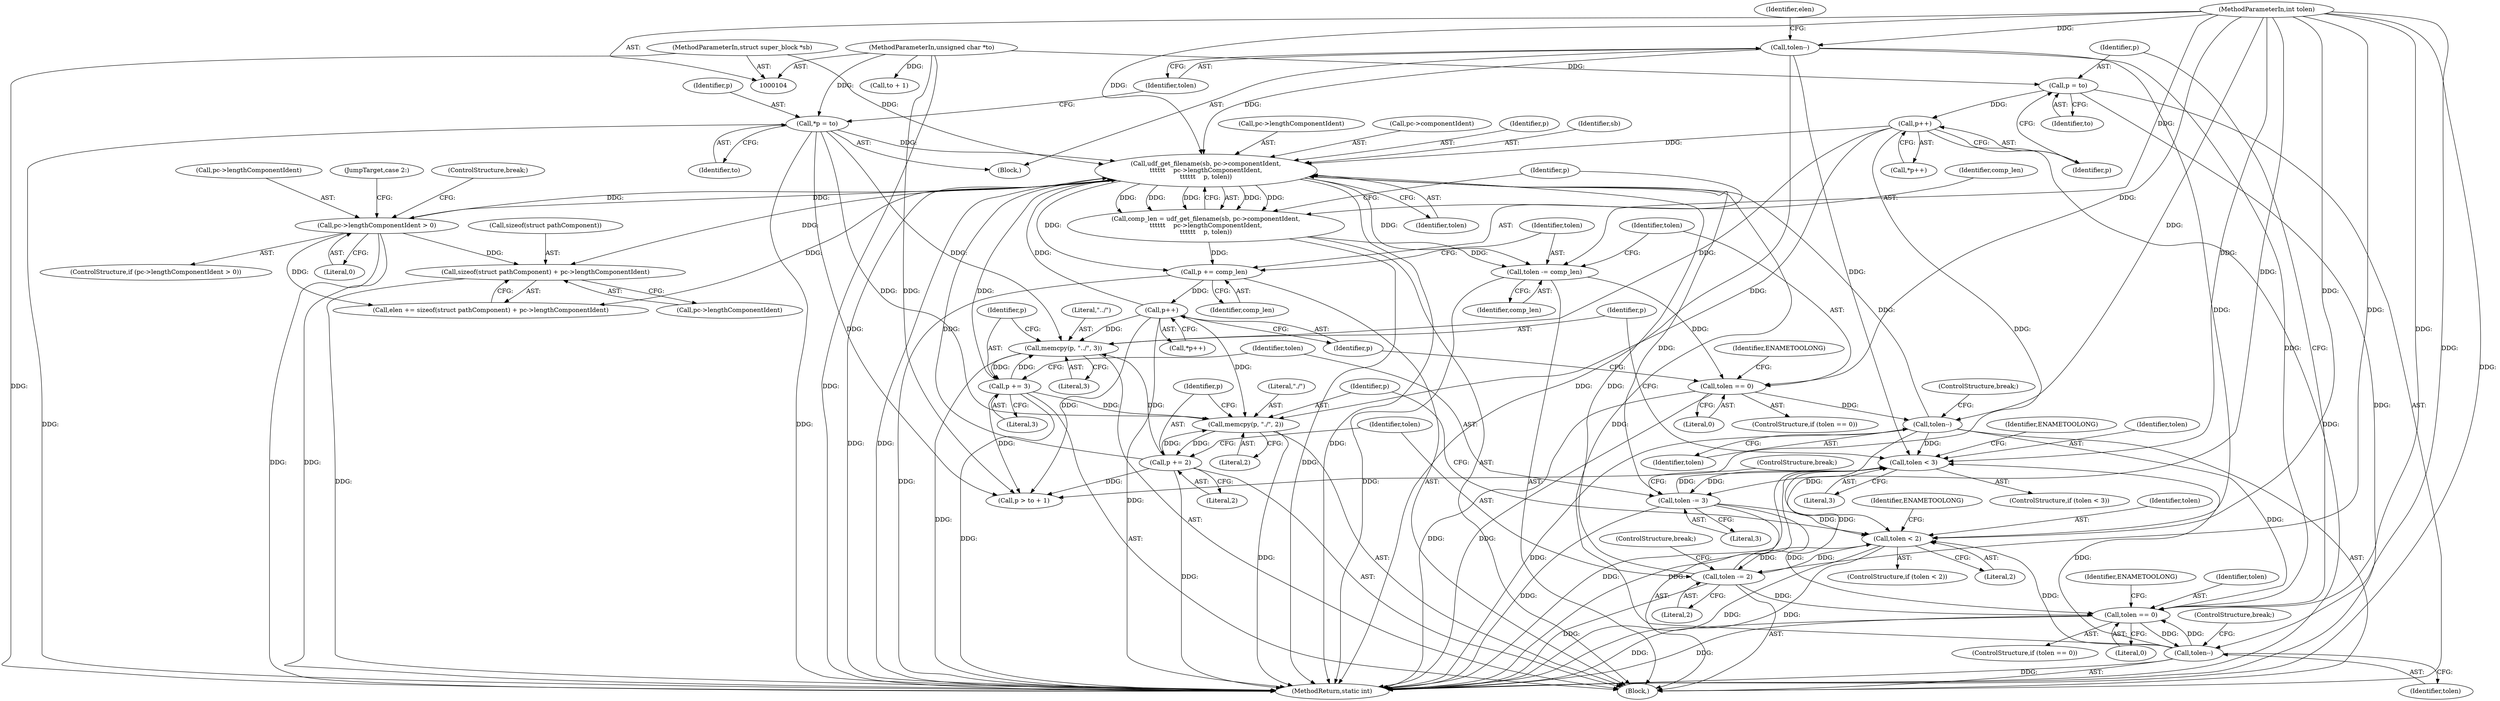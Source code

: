 digraph "0_linux_0e5cc9a40ada6046e6bc3bdfcd0c0d7e4b706b14_1@API" {
"1000241" [label="(Call,sizeof(struct pathComponent) + pc->lengthComponentIdent)"];
"1000208" [label="(Call,udf_get_filename(sb, pc->componentIdent,\n\t\t\t\t\t\t    pc->lengthComponentIdent,\n\t\t\t\t\t\t    p, tolen))"];
"1000105" [label="(MethodParameterIn,struct super_block *sb)"];
"1000142" [label="(Call,pc->lengthComponentIdent > 0)"];
"1000179" [label="(Call,p += 3)"];
"1000175" [label="(Call,memcpy(p, \"../\", 3))"];
"1000198" [label="(Call,p += 2)"];
"1000194" [label="(Call,memcpy(p, \"./\", 2))"];
"1000233" [label="(Call,p++)"];
"1000218" [label="(Call,p += comp_len)"];
"1000206" [label="(Call,comp_len = udf_get_filename(sb, pc->componentIdent,\n\t\t\t\t\t\t    pc->lengthComponentIdent,\n\t\t\t\t\t\t    p, tolen))"];
"1000118" [label="(Call,*p = to)"];
"1000108" [label="(MethodParameterIn,unsigned char *to)"];
"1000161" [label="(Call,p++)"];
"1000156" [label="(Call,p = to)"];
"1000236" [label="(Call,tolen--)"];
"1000225" [label="(Call,tolen == 0)"];
"1000221" [label="(Call,tolen -= comp_len)"];
"1000109" [label="(MethodParameterIn,int tolen)"];
"1000121" [label="(Call,tolen--)"];
"1000182" [label="(Call,tolen -= 3)"];
"1000169" [label="(Call,tolen < 3)"];
"1000201" [label="(Call,tolen -= 2)"];
"1000188" [label="(Call,tolen < 2)"];
"1000164" [label="(Call,tolen--)"];
"1000150" [label="(Call,tolen == 0)"];
"1000105" [label="(MethodParameterIn,struct super_block *sb)"];
"1000230" [label="(Identifier,ENAMETOOLONG)"];
"1000184" [label="(Literal,3)"];
"1000171" [label="(Literal,3)"];
"1000232" [label="(Call,*p++)"];
"1000222" [label="(Identifier,tolen)"];
"1000141" [label="(ControlStructure,if (pc->lengthComponentIdent > 0))"];
"1000267" [label="(MethodReturn,static int)"];
"1000206" [label="(Call,comp_len = udf_get_filename(sb, pc->componentIdent,\n\t\t\t\t\t\t    pc->lengthComponentIdent,\n\t\t\t\t\t\t    p, tolen))"];
"1000125" [label="(Identifier,elen)"];
"1000199" [label="(Identifier,p)"];
"1000202" [label="(Identifier,tolen)"];
"1000151" [label="(Identifier,tolen)"];
"1000176" [label="(Identifier,p)"];
"1000150" [label="(Call,tolen == 0)"];
"1000209" [label="(Identifier,sb)"];
"1000122" [label="(Identifier,tolen)"];
"1000241" [label="(Call,sizeof(struct pathComponent) + pc->lengthComponentIdent)"];
"1000196" [label="(Literal,\"./\")"];
"1000234" [label="(Identifier,p)"];
"1000168" [label="(ControlStructure,if (tolen < 3))"];
"1000236" [label="(Call,tolen--)"];
"1000177" [label="(Literal,\"../\")"];
"1000195" [label="(Identifier,p)"];
"1000198" [label="(Call,p += 2)"];
"1000194" [label="(Call,memcpy(p, \"./\", 2))"];
"1000239" [label="(Call,elen += sizeof(struct pathComponent) + pc->lengthComponentIdent)"];
"1000143" [label="(Call,pc->lengthComponentIdent)"];
"1000161" [label="(Call,p++)"];
"1000155" [label="(Identifier,ENAMETOOLONG)"];
"1000164" [label="(Call,tolen--)"];
"1000197" [label="(Literal,2)"];
"1000213" [label="(Call,pc->lengthComponentIdent)"];
"1000188" [label="(Call,tolen < 2)"];
"1000187" [label="(ControlStructure,if (tolen < 2))"];
"1000204" [label="(ControlStructure,break;)"];
"1000119" [label="(Identifier,p)"];
"1000219" [label="(Identifier,p)"];
"1000248" [label="(Call,p > to + 1)"];
"1000162" [label="(Identifier,p)"];
"1000165" [label="(Identifier,tolen)"];
"1000226" [label="(Identifier,tolen)"];
"1000152" [label="(Literal,0)"];
"1000121" [label="(Call,tolen--)"];
"1000146" [label="(Literal,0)"];
"1000160" [label="(Call,*p++)"];
"1000120" [label="(Identifier,to)"];
"1000208" [label="(Call,udf_get_filename(sb, pc->componentIdent,\n\t\t\t\t\t\t    pc->lengthComponentIdent,\n\t\t\t\t\t\t    p, tolen))"];
"1000224" [label="(ControlStructure,if (tolen == 0))"];
"1000185" [label="(ControlStructure,break;)"];
"1000181" [label="(Literal,3)"];
"1000218" [label="(Call,p += comp_len)"];
"1000244" [label="(Call,pc->lengthComponentIdent)"];
"1000225" [label="(Call,tolen == 0)"];
"1000149" [label="(ControlStructure,if (tolen == 0))"];
"1000233" [label="(Call,p++)"];
"1000142" [label="(Call,pc->lengthComponentIdent > 0)"];
"1000183" [label="(Identifier,tolen)"];
"1000207" [label="(Identifier,comp_len)"];
"1000110" [label="(Block,)"];
"1000190" [label="(Literal,2)"];
"1000169" [label="(Call,tolen < 3)"];
"1000158" [label="(Identifier,to)"];
"1000166" [label="(ControlStructure,break;)"];
"1000221" [label="(Call,tolen -= comp_len)"];
"1000147" [label="(ControlStructure,break;)"];
"1000148" [label="(JumpTarget,case 2:)"];
"1000193" [label="(Identifier,ENAMETOOLONG)"];
"1000220" [label="(Identifier,comp_len)"];
"1000238" [label="(ControlStructure,break;)"];
"1000157" [label="(Identifier,p)"];
"1000139" [label="(Block,)"];
"1000175" [label="(Call,memcpy(p, \"../\", 3))"];
"1000250" [label="(Call,to + 1)"];
"1000210" [label="(Call,pc->componentIdent)"];
"1000242" [label="(Call,sizeof(struct pathComponent))"];
"1000200" [label="(Literal,2)"];
"1000201" [label="(Call,tolen -= 2)"];
"1000108" [label="(MethodParameterIn,unsigned char *to)"];
"1000179" [label="(Call,p += 3)"];
"1000178" [label="(Literal,3)"];
"1000237" [label="(Identifier,tolen)"];
"1000118" [label="(Call,*p = to)"];
"1000223" [label="(Identifier,comp_len)"];
"1000227" [label="(Literal,0)"];
"1000180" [label="(Identifier,p)"];
"1000216" [label="(Identifier,p)"];
"1000156" [label="(Call,p = to)"];
"1000203" [label="(Literal,2)"];
"1000109" [label="(MethodParameterIn,int tolen)"];
"1000170" [label="(Identifier,tolen)"];
"1000174" [label="(Identifier,ENAMETOOLONG)"];
"1000189" [label="(Identifier,tolen)"];
"1000217" [label="(Identifier,tolen)"];
"1000182" [label="(Call,tolen -= 3)"];
"1000241" -> "1000239"  [label="AST: "];
"1000241" -> "1000244"  [label="CFG: "];
"1000242" -> "1000241"  [label="AST: "];
"1000244" -> "1000241"  [label="AST: "];
"1000239" -> "1000241"  [label="CFG: "];
"1000241" -> "1000267"  [label="DDG: "];
"1000208" -> "1000241"  [label="DDG: "];
"1000142" -> "1000241"  [label="DDG: "];
"1000208" -> "1000206"  [label="AST: "];
"1000208" -> "1000217"  [label="CFG: "];
"1000209" -> "1000208"  [label="AST: "];
"1000210" -> "1000208"  [label="AST: "];
"1000213" -> "1000208"  [label="AST: "];
"1000216" -> "1000208"  [label="AST: "];
"1000217" -> "1000208"  [label="AST: "];
"1000206" -> "1000208"  [label="CFG: "];
"1000208" -> "1000267"  [label="DDG: "];
"1000208" -> "1000267"  [label="DDG: "];
"1000208" -> "1000267"  [label="DDG: "];
"1000208" -> "1000142"  [label="DDG: "];
"1000208" -> "1000206"  [label="DDG: "];
"1000208" -> "1000206"  [label="DDG: "];
"1000208" -> "1000206"  [label="DDG: "];
"1000208" -> "1000206"  [label="DDG: "];
"1000208" -> "1000206"  [label="DDG: "];
"1000105" -> "1000208"  [label="DDG: "];
"1000142" -> "1000208"  [label="DDG: "];
"1000179" -> "1000208"  [label="DDG: "];
"1000198" -> "1000208"  [label="DDG: "];
"1000233" -> "1000208"  [label="DDG: "];
"1000118" -> "1000208"  [label="DDG: "];
"1000161" -> "1000208"  [label="DDG: "];
"1000236" -> "1000208"  [label="DDG: "];
"1000121" -> "1000208"  [label="DDG: "];
"1000182" -> "1000208"  [label="DDG: "];
"1000201" -> "1000208"  [label="DDG: "];
"1000164" -> "1000208"  [label="DDG: "];
"1000109" -> "1000208"  [label="DDG: "];
"1000208" -> "1000218"  [label="DDG: "];
"1000208" -> "1000221"  [label="DDG: "];
"1000208" -> "1000239"  [label="DDG: "];
"1000105" -> "1000104"  [label="AST: "];
"1000105" -> "1000267"  [label="DDG: "];
"1000142" -> "1000141"  [label="AST: "];
"1000142" -> "1000146"  [label="CFG: "];
"1000143" -> "1000142"  [label="AST: "];
"1000146" -> "1000142"  [label="AST: "];
"1000147" -> "1000142"  [label="CFG: "];
"1000148" -> "1000142"  [label="CFG: "];
"1000142" -> "1000267"  [label="DDG: "];
"1000142" -> "1000267"  [label="DDG: "];
"1000142" -> "1000239"  [label="DDG: "];
"1000179" -> "1000139"  [label="AST: "];
"1000179" -> "1000181"  [label="CFG: "];
"1000180" -> "1000179"  [label="AST: "];
"1000181" -> "1000179"  [label="AST: "];
"1000183" -> "1000179"  [label="CFG: "];
"1000179" -> "1000267"  [label="DDG: "];
"1000179" -> "1000175"  [label="DDG: "];
"1000175" -> "1000179"  [label="DDG: "];
"1000179" -> "1000194"  [label="DDG: "];
"1000179" -> "1000248"  [label="DDG: "];
"1000175" -> "1000139"  [label="AST: "];
"1000175" -> "1000178"  [label="CFG: "];
"1000176" -> "1000175"  [label="AST: "];
"1000177" -> "1000175"  [label="AST: "];
"1000178" -> "1000175"  [label="AST: "];
"1000180" -> "1000175"  [label="CFG: "];
"1000175" -> "1000267"  [label="DDG: "];
"1000198" -> "1000175"  [label="DDG: "];
"1000233" -> "1000175"  [label="DDG: "];
"1000118" -> "1000175"  [label="DDG: "];
"1000161" -> "1000175"  [label="DDG: "];
"1000198" -> "1000139"  [label="AST: "];
"1000198" -> "1000200"  [label="CFG: "];
"1000199" -> "1000198"  [label="AST: "];
"1000200" -> "1000198"  [label="AST: "];
"1000202" -> "1000198"  [label="CFG: "];
"1000198" -> "1000267"  [label="DDG: "];
"1000198" -> "1000194"  [label="DDG: "];
"1000194" -> "1000198"  [label="DDG: "];
"1000198" -> "1000248"  [label="DDG: "];
"1000194" -> "1000139"  [label="AST: "];
"1000194" -> "1000197"  [label="CFG: "];
"1000195" -> "1000194"  [label="AST: "];
"1000196" -> "1000194"  [label="AST: "];
"1000197" -> "1000194"  [label="AST: "];
"1000199" -> "1000194"  [label="CFG: "];
"1000194" -> "1000267"  [label="DDG: "];
"1000233" -> "1000194"  [label="DDG: "];
"1000118" -> "1000194"  [label="DDG: "];
"1000161" -> "1000194"  [label="DDG: "];
"1000233" -> "1000232"  [label="AST: "];
"1000233" -> "1000234"  [label="CFG: "];
"1000234" -> "1000233"  [label="AST: "];
"1000232" -> "1000233"  [label="CFG: "];
"1000233" -> "1000267"  [label="DDG: "];
"1000218" -> "1000233"  [label="DDG: "];
"1000233" -> "1000248"  [label="DDG: "];
"1000218" -> "1000139"  [label="AST: "];
"1000218" -> "1000220"  [label="CFG: "];
"1000219" -> "1000218"  [label="AST: "];
"1000220" -> "1000218"  [label="AST: "];
"1000222" -> "1000218"  [label="CFG: "];
"1000218" -> "1000267"  [label="DDG: "];
"1000206" -> "1000218"  [label="DDG: "];
"1000206" -> "1000139"  [label="AST: "];
"1000207" -> "1000206"  [label="AST: "];
"1000219" -> "1000206"  [label="CFG: "];
"1000206" -> "1000267"  [label="DDG: "];
"1000206" -> "1000221"  [label="DDG: "];
"1000118" -> "1000110"  [label="AST: "];
"1000118" -> "1000120"  [label="CFG: "];
"1000119" -> "1000118"  [label="AST: "];
"1000120" -> "1000118"  [label="AST: "];
"1000122" -> "1000118"  [label="CFG: "];
"1000118" -> "1000267"  [label="DDG: "];
"1000118" -> "1000267"  [label="DDG: "];
"1000108" -> "1000118"  [label="DDG: "];
"1000118" -> "1000248"  [label="DDG: "];
"1000108" -> "1000104"  [label="AST: "];
"1000108" -> "1000267"  [label="DDG: "];
"1000108" -> "1000156"  [label="DDG: "];
"1000108" -> "1000248"  [label="DDG: "];
"1000108" -> "1000250"  [label="DDG: "];
"1000161" -> "1000160"  [label="AST: "];
"1000161" -> "1000162"  [label="CFG: "];
"1000162" -> "1000161"  [label="AST: "];
"1000160" -> "1000161"  [label="CFG: "];
"1000161" -> "1000267"  [label="DDG: "];
"1000156" -> "1000161"  [label="DDG: "];
"1000161" -> "1000248"  [label="DDG: "];
"1000156" -> "1000139"  [label="AST: "];
"1000156" -> "1000158"  [label="CFG: "];
"1000157" -> "1000156"  [label="AST: "];
"1000158" -> "1000156"  [label="AST: "];
"1000162" -> "1000156"  [label="CFG: "];
"1000156" -> "1000267"  [label="DDG: "];
"1000236" -> "1000139"  [label="AST: "];
"1000236" -> "1000237"  [label="CFG: "];
"1000237" -> "1000236"  [label="AST: "];
"1000238" -> "1000236"  [label="CFG: "];
"1000236" -> "1000267"  [label="DDG: "];
"1000236" -> "1000150"  [label="DDG: "];
"1000236" -> "1000169"  [label="DDG: "];
"1000236" -> "1000188"  [label="DDG: "];
"1000225" -> "1000236"  [label="DDG: "];
"1000109" -> "1000236"  [label="DDG: "];
"1000225" -> "1000224"  [label="AST: "];
"1000225" -> "1000227"  [label="CFG: "];
"1000226" -> "1000225"  [label="AST: "];
"1000227" -> "1000225"  [label="AST: "];
"1000230" -> "1000225"  [label="CFG: "];
"1000234" -> "1000225"  [label="CFG: "];
"1000225" -> "1000267"  [label="DDG: "];
"1000225" -> "1000267"  [label="DDG: "];
"1000221" -> "1000225"  [label="DDG: "];
"1000109" -> "1000225"  [label="DDG: "];
"1000221" -> "1000139"  [label="AST: "];
"1000221" -> "1000223"  [label="CFG: "];
"1000222" -> "1000221"  [label="AST: "];
"1000223" -> "1000221"  [label="AST: "];
"1000226" -> "1000221"  [label="CFG: "];
"1000221" -> "1000267"  [label="DDG: "];
"1000109" -> "1000221"  [label="DDG: "];
"1000109" -> "1000104"  [label="AST: "];
"1000109" -> "1000267"  [label="DDG: "];
"1000109" -> "1000121"  [label="DDG: "];
"1000109" -> "1000150"  [label="DDG: "];
"1000109" -> "1000164"  [label="DDG: "];
"1000109" -> "1000169"  [label="DDG: "];
"1000109" -> "1000182"  [label="DDG: "];
"1000109" -> "1000188"  [label="DDG: "];
"1000109" -> "1000201"  [label="DDG: "];
"1000121" -> "1000110"  [label="AST: "];
"1000121" -> "1000122"  [label="CFG: "];
"1000122" -> "1000121"  [label="AST: "];
"1000125" -> "1000121"  [label="CFG: "];
"1000121" -> "1000267"  [label="DDG: "];
"1000121" -> "1000150"  [label="DDG: "];
"1000121" -> "1000169"  [label="DDG: "];
"1000121" -> "1000188"  [label="DDG: "];
"1000182" -> "1000139"  [label="AST: "];
"1000182" -> "1000184"  [label="CFG: "];
"1000183" -> "1000182"  [label="AST: "];
"1000184" -> "1000182"  [label="AST: "];
"1000185" -> "1000182"  [label="CFG: "];
"1000182" -> "1000267"  [label="DDG: "];
"1000182" -> "1000150"  [label="DDG: "];
"1000182" -> "1000169"  [label="DDG: "];
"1000169" -> "1000182"  [label="DDG: "];
"1000182" -> "1000188"  [label="DDG: "];
"1000169" -> "1000168"  [label="AST: "];
"1000169" -> "1000171"  [label="CFG: "];
"1000170" -> "1000169"  [label="AST: "];
"1000171" -> "1000169"  [label="AST: "];
"1000174" -> "1000169"  [label="CFG: "];
"1000176" -> "1000169"  [label="CFG: "];
"1000169" -> "1000267"  [label="DDG: "];
"1000169" -> "1000267"  [label="DDG: "];
"1000201" -> "1000169"  [label="DDG: "];
"1000164" -> "1000169"  [label="DDG: "];
"1000201" -> "1000139"  [label="AST: "];
"1000201" -> "1000203"  [label="CFG: "];
"1000202" -> "1000201"  [label="AST: "];
"1000203" -> "1000201"  [label="AST: "];
"1000204" -> "1000201"  [label="CFG: "];
"1000201" -> "1000267"  [label="DDG: "];
"1000201" -> "1000150"  [label="DDG: "];
"1000201" -> "1000188"  [label="DDG: "];
"1000188" -> "1000201"  [label="DDG: "];
"1000188" -> "1000187"  [label="AST: "];
"1000188" -> "1000190"  [label="CFG: "];
"1000189" -> "1000188"  [label="AST: "];
"1000190" -> "1000188"  [label="AST: "];
"1000193" -> "1000188"  [label="CFG: "];
"1000195" -> "1000188"  [label="CFG: "];
"1000188" -> "1000267"  [label="DDG: "];
"1000188" -> "1000267"  [label="DDG: "];
"1000164" -> "1000188"  [label="DDG: "];
"1000164" -> "1000139"  [label="AST: "];
"1000164" -> "1000165"  [label="CFG: "];
"1000165" -> "1000164"  [label="AST: "];
"1000166" -> "1000164"  [label="CFG: "];
"1000164" -> "1000267"  [label="DDG: "];
"1000164" -> "1000150"  [label="DDG: "];
"1000150" -> "1000164"  [label="DDG: "];
"1000150" -> "1000149"  [label="AST: "];
"1000150" -> "1000152"  [label="CFG: "];
"1000151" -> "1000150"  [label="AST: "];
"1000152" -> "1000150"  [label="AST: "];
"1000155" -> "1000150"  [label="CFG: "];
"1000157" -> "1000150"  [label="CFG: "];
"1000150" -> "1000267"  [label="DDG: "];
"1000150" -> "1000267"  [label="DDG: "];
}
